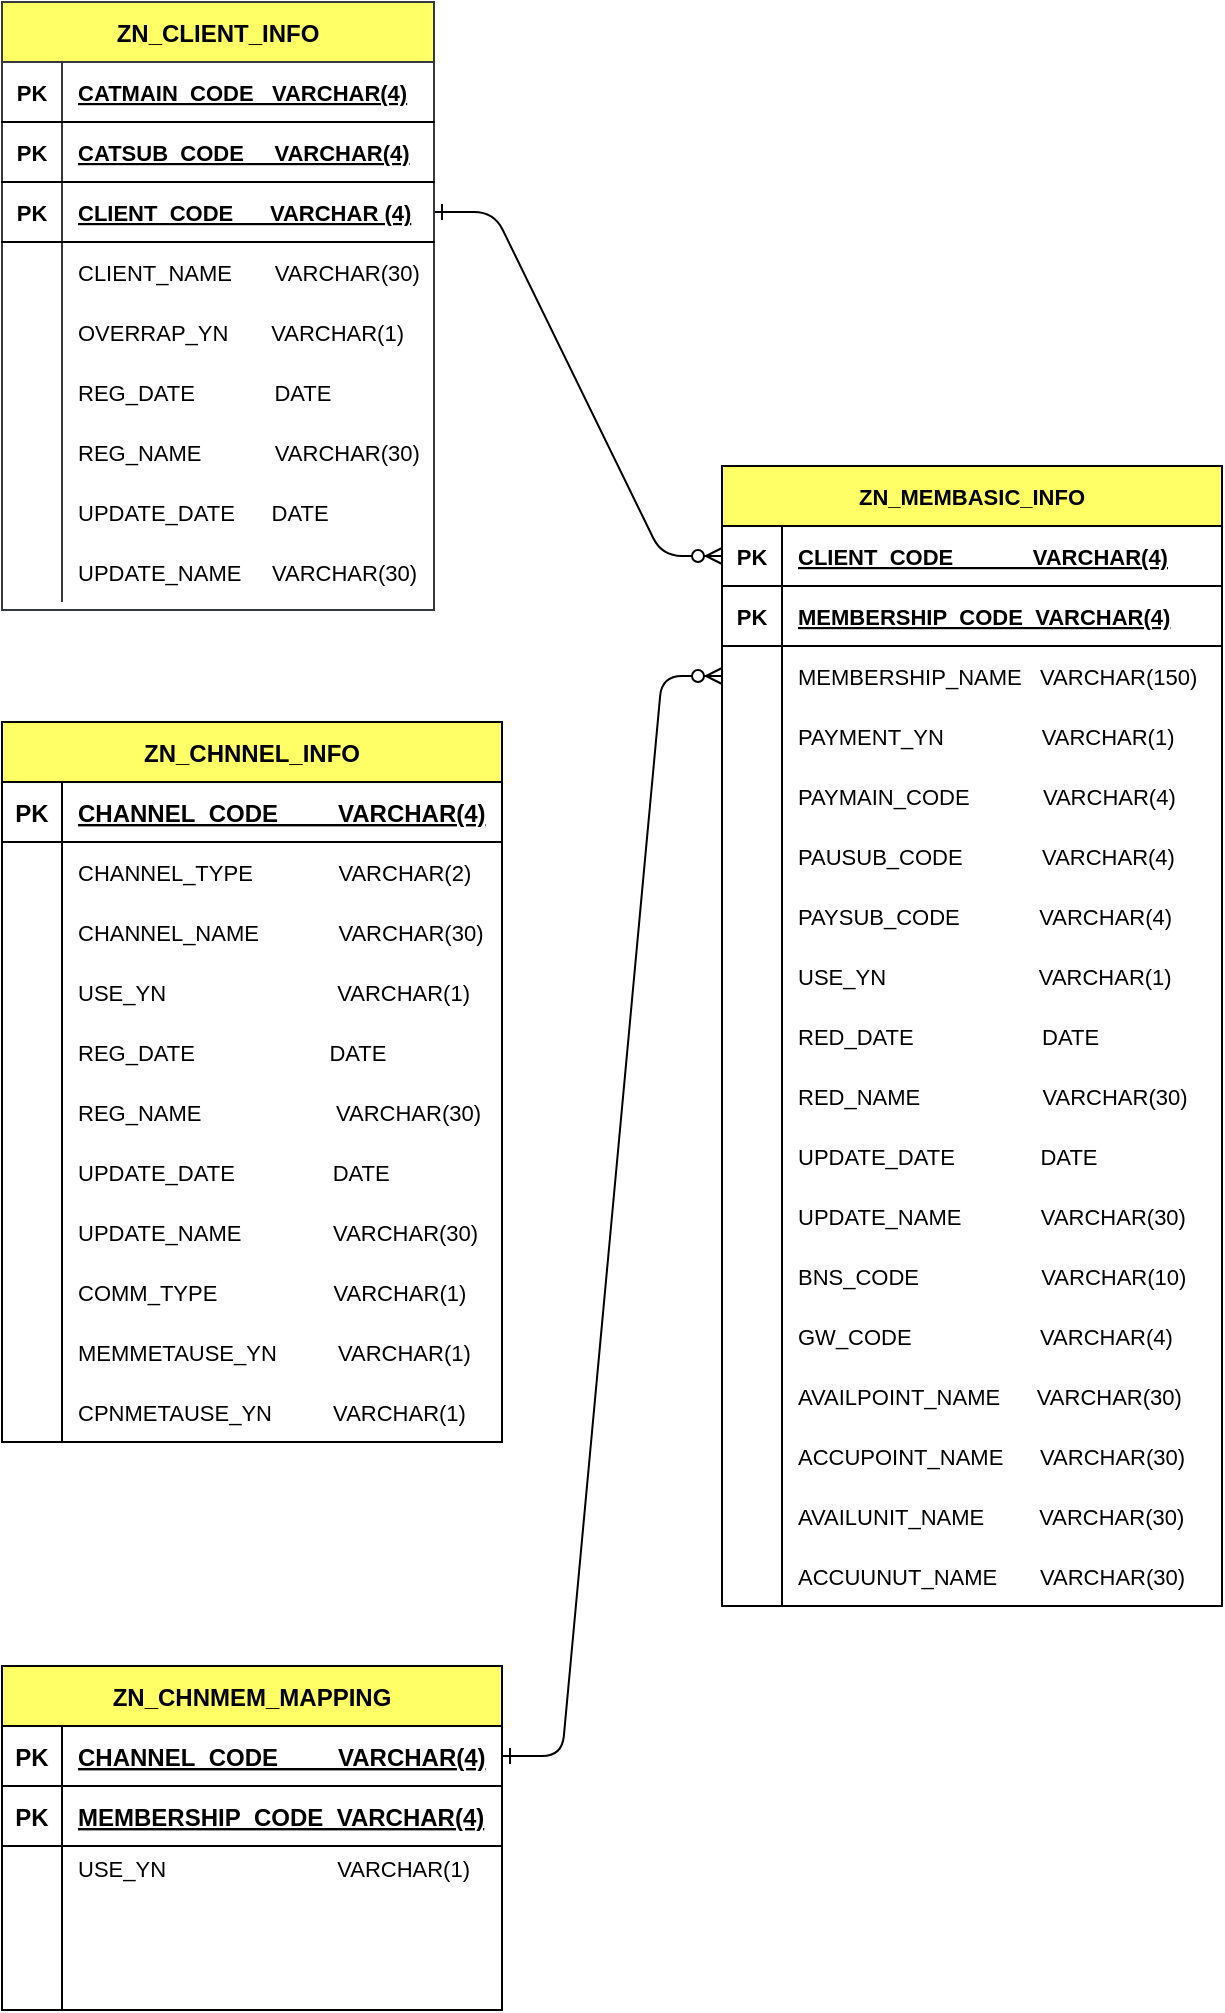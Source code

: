 <mxfile version="19.0.1" type="github">
  <diagram id="R2lEEEUBdFMjLlhIrx00" name="Page-1">
    <mxGraphModel dx="2292" dy="885" grid="1" gridSize="8" guides="1" tooltips="1" connect="1" arrows="1" fold="1" page="1" pageScale="1" pageWidth="850" pageHeight="1100" math="0" shadow="0" extFonts="Permanent Marker^https://fonts.googleapis.com/css?family=Permanent+Marker">
      <root>
        <mxCell id="0" />
        <mxCell id="1" parent="0" />
        <mxCell id="C-vyLk0tnHw3VtMMgP7b-1" value="" style="edgeStyle=entityRelationEdgeStyle;endArrow=ERzeroToMany;startArrow=ERone;endFill=1;startFill=0;fontSize=11;entryX=0;entryY=0.5;entryDx=0;entryDy=0;exitX=1;exitY=0.5;exitDx=0;exitDy=0;" parent="1" source="emPKiE4ZVd5Yd_ZUEL1U-38" target="C-vyLk0tnHw3VtMMgP7b-14" edge="1">
          <mxGeometry width="100" height="100" relative="1" as="geometry">
            <mxPoint x="340" y="720" as="sourcePoint" />
            <mxPoint x="440" y="620" as="targetPoint" />
          </mxGeometry>
        </mxCell>
        <mxCell id="C-vyLk0tnHw3VtMMgP7b-12" value="" style="edgeStyle=entityRelationEdgeStyle;endArrow=ERzeroToMany;startArrow=ERone;endFill=1;startFill=0;fontSize=11;exitX=1;exitY=0.5;exitDx=0;exitDy=0;" parent="1" source="emPKiE4ZVd5Yd_ZUEL1U-113" target="C-vyLk0tnHw3VtMMgP7b-17" edge="1">
          <mxGeometry width="100" height="100" relative="1" as="geometry">
            <mxPoint x="696" y="165" as="sourcePoint" />
            <mxPoint x="460" y="205" as="targetPoint" />
          </mxGeometry>
        </mxCell>
        <mxCell id="C-vyLk0tnHw3VtMMgP7b-13" value="ZN_MEMBASIC_INFO" style="shape=table;startSize=30;container=1;collapsible=1;childLayout=tableLayout;fixedRows=1;rowLines=0;fontStyle=1;align=center;resizeLast=1;fontSize=11;fillColor=#FFFF66;" parent="1" vertex="1">
          <mxGeometry x="416" y="280" width="250" height="570" as="geometry" />
        </mxCell>
        <mxCell id="C-vyLk0tnHw3VtMMgP7b-14" value="" style="shape=partialRectangle;collapsible=0;dropTarget=0;pointerEvents=0;fillColor=none;points=[[0,0.5],[1,0.5]];portConstraint=eastwest;top=0;left=0;right=0;bottom=1;fontSize=11;" parent="C-vyLk0tnHw3VtMMgP7b-13" vertex="1">
          <mxGeometry y="30" width="250" height="30" as="geometry" />
        </mxCell>
        <mxCell id="C-vyLk0tnHw3VtMMgP7b-15" value="PK" style="shape=partialRectangle;overflow=hidden;connectable=0;fillColor=none;top=0;left=0;bottom=0;right=0;fontStyle=1;fontSize=11;" parent="C-vyLk0tnHw3VtMMgP7b-14" vertex="1">
          <mxGeometry width="30" height="30" as="geometry">
            <mxRectangle width="30" height="30" as="alternateBounds" />
          </mxGeometry>
        </mxCell>
        <mxCell id="C-vyLk0tnHw3VtMMgP7b-16" value="CLIENT_CODE             VARCHAR(4)" style="shape=partialRectangle;overflow=hidden;connectable=0;fillColor=none;top=0;left=0;bottom=0;right=0;align=left;spacingLeft=6;fontStyle=5;fontSize=11;" parent="C-vyLk0tnHw3VtMMgP7b-14" vertex="1">
          <mxGeometry x="30" width="220" height="30" as="geometry">
            <mxRectangle width="220" height="30" as="alternateBounds" />
          </mxGeometry>
        </mxCell>
        <mxCell id="emPKiE4ZVd5Yd_ZUEL1U-65" style="shape=partialRectangle;collapsible=0;dropTarget=0;pointerEvents=0;fillColor=none;points=[[0,0.5],[1,0.5]];portConstraint=eastwest;top=0;left=0;right=0;bottom=1;fontSize=11;" vertex="1" parent="C-vyLk0tnHw3VtMMgP7b-13">
          <mxGeometry y="60" width="250" height="30" as="geometry" />
        </mxCell>
        <mxCell id="emPKiE4ZVd5Yd_ZUEL1U-66" value="PK" style="shape=partialRectangle;overflow=hidden;connectable=0;fillColor=none;top=0;left=0;bottom=0;right=0;fontStyle=1;fontSize=11;" vertex="1" parent="emPKiE4ZVd5Yd_ZUEL1U-65">
          <mxGeometry width="30" height="30" as="geometry">
            <mxRectangle width="30" height="30" as="alternateBounds" />
          </mxGeometry>
        </mxCell>
        <mxCell id="emPKiE4ZVd5Yd_ZUEL1U-67" value="MEMBERSHIP_CODE  VARCHAR(4)" style="shape=partialRectangle;overflow=hidden;connectable=0;fillColor=none;top=0;left=0;bottom=0;right=0;align=left;spacingLeft=6;fontStyle=5;fontSize=11;" vertex="1" parent="emPKiE4ZVd5Yd_ZUEL1U-65">
          <mxGeometry x="30" width="220" height="30" as="geometry">
            <mxRectangle width="220" height="30" as="alternateBounds" />
          </mxGeometry>
        </mxCell>
        <mxCell id="C-vyLk0tnHw3VtMMgP7b-17" value="" style="shape=partialRectangle;collapsible=0;dropTarget=0;pointerEvents=0;fillColor=none;points=[[0,0.5],[1,0.5]];portConstraint=eastwest;top=0;left=0;right=0;bottom=0;fontSize=11;" parent="C-vyLk0tnHw3VtMMgP7b-13" vertex="1">
          <mxGeometry y="90" width="250" height="30" as="geometry" />
        </mxCell>
        <mxCell id="C-vyLk0tnHw3VtMMgP7b-18" value="" style="shape=partialRectangle;overflow=hidden;connectable=0;fillColor=none;top=0;left=0;bottom=0;right=0;fontSize=11;" parent="C-vyLk0tnHw3VtMMgP7b-17" vertex="1">
          <mxGeometry width="30" height="30" as="geometry">
            <mxRectangle width="30" height="30" as="alternateBounds" />
          </mxGeometry>
        </mxCell>
        <mxCell id="C-vyLk0tnHw3VtMMgP7b-19" value="MEMBERSHIP_NAME   VARCHAR(150)" style="shape=partialRectangle;overflow=hidden;connectable=0;fillColor=none;top=0;left=0;bottom=0;right=0;align=left;spacingLeft=6;fontSize=11;" parent="C-vyLk0tnHw3VtMMgP7b-17" vertex="1">
          <mxGeometry x="30" width="220" height="30" as="geometry">
            <mxRectangle width="220" height="30" as="alternateBounds" />
          </mxGeometry>
        </mxCell>
        <mxCell id="C-vyLk0tnHw3VtMMgP7b-20" value="" style="shape=partialRectangle;collapsible=0;dropTarget=0;pointerEvents=0;fillColor=none;points=[[0,0.5],[1,0.5]];portConstraint=eastwest;top=0;left=0;right=0;bottom=0;fontSize=11;" parent="C-vyLk0tnHw3VtMMgP7b-13" vertex="1">
          <mxGeometry y="120" width="250" height="30" as="geometry" />
        </mxCell>
        <mxCell id="C-vyLk0tnHw3VtMMgP7b-21" value="" style="shape=partialRectangle;overflow=hidden;connectable=0;fillColor=none;top=0;left=0;bottom=0;right=0;fontSize=11;" parent="C-vyLk0tnHw3VtMMgP7b-20" vertex="1">
          <mxGeometry width="30" height="30" as="geometry">
            <mxRectangle width="30" height="30" as="alternateBounds" />
          </mxGeometry>
        </mxCell>
        <mxCell id="C-vyLk0tnHw3VtMMgP7b-22" value="PAYMENT_YN                VARCHAR(1)" style="shape=partialRectangle;overflow=hidden;connectable=0;fillColor=none;top=0;left=0;bottom=0;right=0;align=left;spacingLeft=6;fontSize=11;" parent="C-vyLk0tnHw3VtMMgP7b-20" vertex="1">
          <mxGeometry x="30" width="220" height="30" as="geometry">
            <mxRectangle width="220" height="30" as="alternateBounds" />
          </mxGeometry>
        </mxCell>
        <mxCell id="emPKiE4ZVd5Yd_ZUEL1U-109" style="shape=partialRectangle;collapsible=0;dropTarget=0;pointerEvents=0;fillColor=none;points=[[0,0.5],[1,0.5]];portConstraint=eastwest;top=0;left=0;right=0;bottom=0;fontSize=11;" vertex="1" parent="C-vyLk0tnHw3VtMMgP7b-13">
          <mxGeometry y="150" width="250" height="30" as="geometry" />
        </mxCell>
        <mxCell id="emPKiE4ZVd5Yd_ZUEL1U-110" style="shape=partialRectangle;overflow=hidden;connectable=0;fillColor=none;top=0;left=0;bottom=0;right=0;fontSize=11;" vertex="1" parent="emPKiE4ZVd5Yd_ZUEL1U-109">
          <mxGeometry width="30" height="30" as="geometry">
            <mxRectangle width="30" height="30" as="alternateBounds" />
          </mxGeometry>
        </mxCell>
        <mxCell id="emPKiE4ZVd5Yd_ZUEL1U-111" value="PAYMAIN_CODE            VARCHAR(4)" style="shape=partialRectangle;overflow=hidden;connectable=0;fillColor=none;top=0;left=0;bottom=0;right=0;align=left;spacingLeft=6;fontSize=11;" vertex="1" parent="emPKiE4ZVd5Yd_ZUEL1U-109">
          <mxGeometry x="30" width="220" height="30" as="geometry">
            <mxRectangle width="220" height="30" as="alternateBounds" />
          </mxGeometry>
        </mxCell>
        <mxCell id="emPKiE4ZVd5Yd_ZUEL1U-68" style="shape=partialRectangle;collapsible=0;dropTarget=0;pointerEvents=0;fillColor=none;points=[[0,0.5],[1,0.5]];portConstraint=eastwest;top=0;left=0;right=0;bottom=0;fontSize=11;" vertex="1" parent="C-vyLk0tnHw3VtMMgP7b-13">
          <mxGeometry y="180" width="250" height="30" as="geometry" />
        </mxCell>
        <mxCell id="emPKiE4ZVd5Yd_ZUEL1U-69" style="shape=partialRectangle;overflow=hidden;connectable=0;fillColor=none;top=0;left=0;bottom=0;right=0;fontSize=11;" vertex="1" parent="emPKiE4ZVd5Yd_ZUEL1U-68">
          <mxGeometry width="30" height="30" as="geometry">
            <mxRectangle width="30" height="30" as="alternateBounds" />
          </mxGeometry>
        </mxCell>
        <mxCell id="emPKiE4ZVd5Yd_ZUEL1U-70" value="PAUSUB_CODE             VARCHAR(4)" style="shape=partialRectangle;overflow=hidden;connectable=0;fillColor=none;top=0;left=0;bottom=0;right=0;align=left;spacingLeft=6;fontSize=11;" vertex="1" parent="emPKiE4ZVd5Yd_ZUEL1U-68">
          <mxGeometry x="30" width="220" height="30" as="geometry">
            <mxRectangle width="220" height="30" as="alternateBounds" />
          </mxGeometry>
        </mxCell>
        <mxCell id="emPKiE4ZVd5Yd_ZUEL1U-71" style="shape=partialRectangle;collapsible=0;dropTarget=0;pointerEvents=0;fillColor=none;points=[[0,0.5],[1,0.5]];portConstraint=eastwest;top=0;left=0;right=0;bottom=0;fontSize=11;" vertex="1" parent="C-vyLk0tnHw3VtMMgP7b-13">
          <mxGeometry y="210" width="250" height="30" as="geometry" />
        </mxCell>
        <mxCell id="emPKiE4ZVd5Yd_ZUEL1U-72" style="shape=partialRectangle;overflow=hidden;connectable=0;fillColor=none;top=0;left=0;bottom=0;right=0;fontSize=11;" vertex="1" parent="emPKiE4ZVd5Yd_ZUEL1U-71">
          <mxGeometry width="30" height="30" as="geometry">
            <mxRectangle width="30" height="30" as="alternateBounds" />
          </mxGeometry>
        </mxCell>
        <mxCell id="emPKiE4ZVd5Yd_ZUEL1U-73" value="PAYSUB_CODE             VARCHAR(4)" style="shape=partialRectangle;overflow=hidden;connectable=0;fillColor=none;top=0;left=0;bottom=0;right=0;align=left;spacingLeft=6;fontSize=11;" vertex="1" parent="emPKiE4ZVd5Yd_ZUEL1U-71">
          <mxGeometry x="30" width="220" height="30" as="geometry">
            <mxRectangle width="220" height="30" as="alternateBounds" />
          </mxGeometry>
        </mxCell>
        <mxCell id="emPKiE4ZVd5Yd_ZUEL1U-74" style="shape=partialRectangle;collapsible=0;dropTarget=0;pointerEvents=0;fillColor=none;points=[[0,0.5],[1,0.5]];portConstraint=eastwest;top=0;left=0;right=0;bottom=0;fontSize=11;" vertex="1" parent="C-vyLk0tnHw3VtMMgP7b-13">
          <mxGeometry y="240" width="250" height="30" as="geometry" />
        </mxCell>
        <mxCell id="emPKiE4ZVd5Yd_ZUEL1U-75" style="shape=partialRectangle;overflow=hidden;connectable=0;fillColor=none;top=0;left=0;bottom=0;right=0;fontSize=11;" vertex="1" parent="emPKiE4ZVd5Yd_ZUEL1U-74">
          <mxGeometry width="30" height="30" as="geometry">
            <mxRectangle width="30" height="30" as="alternateBounds" />
          </mxGeometry>
        </mxCell>
        <mxCell id="emPKiE4ZVd5Yd_ZUEL1U-76" value="USE_YN                         VARCHAR(1)" style="shape=partialRectangle;overflow=hidden;connectable=0;fillColor=none;top=0;left=0;bottom=0;right=0;align=left;spacingLeft=6;fontSize=11;" vertex="1" parent="emPKiE4ZVd5Yd_ZUEL1U-74">
          <mxGeometry x="30" width="220" height="30" as="geometry">
            <mxRectangle width="220" height="30" as="alternateBounds" />
          </mxGeometry>
        </mxCell>
        <mxCell id="emPKiE4ZVd5Yd_ZUEL1U-77" style="shape=partialRectangle;collapsible=0;dropTarget=0;pointerEvents=0;fillColor=none;points=[[0,0.5],[1,0.5]];portConstraint=eastwest;top=0;left=0;right=0;bottom=0;fontSize=11;" vertex="1" parent="C-vyLk0tnHw3VtMMgP7b-13">
          <mxGeometry y="270" width="250" height="30" as="geometry" />
        </mxCell>
        <mxCell id="emPKiE4ZVd5Yd_ZUEL1U-78" style="shape=partialRectangle;overflow=hidden;connectable=0;fillColor=none;top=0;left=0;bottom=0;right=0;fontSize=11;" vertex="1" parent="emPKiE4ZVd5Yd_ZUEL1U-77">
          <mxGeometry width="30" height="30" as="geometry">
            <mxRectangle width="30" height="30" as="alternateBounds" />
          </mxGeometry>
        </mxCell>
        <mxCell id="emPKiE4ZVd5Yd_ZUEL1U-79" value="RED_DATE                     DATE" style="shape=partialRectangle;overflow=hidden;connectable=0;fillColor=none;top=0;left=0;bottom=0;right=0;align=left;spacingLeft=6;fontSize=11;" vertex="1" parent="emPKiE4ZVd5Yd_ZUEL1U-77">
          <mxGeometry x="30" width="220" height="30" as="geometry">
            <mxRectangle width="220" height="30" as="alternateBounds" />
          </mxGeometry>
        </mxCell>
        <mxCell id="emPKiE4ZVd5Yd_ZUEL1U-82" style="shape=partialRectangle;collapsible=0;dropTarget=0;pointerEvents=0;fillColor=none;points=[[0,0.5],[1,0.5]];portConstraint=eastwest;top=0;left=0;right=0;bottom=0;fontSize=11;" vertex="1" parent="C-vyLk0tnHw3VtMMgP7b-13">
          <mxGeometry y="300" width="250" height="30" as="geometry" />
        </mxCell>
        <mxCell id="emPKiE4ZVd5Yd_ZUEL1U-83" style="shape=partialRectangle;overflow=hidden;connectable=0;fillColor=none;top=0;left=0;bottom=0;right=0;fontSize=11;" vertex="1" parent="emPKiE4ZVd5Yd_ZUEL1U-82">
          <mxGeometry width="30" height="30" as="geometry">
            <mxRectangle width="30" height="30" as="alternateBounds" />
          </mxGeometry>
        </mxCell>
        <mxCell id="emPKiE4ZVd5Yd_ZUEL1U-84" value="RED_NAME                    VARCHAR(30)" style="shape=partialRectangle;overflow=hidden;connectable=0;fillColor=none;top=0;left=0;bottom=0;right=0;align=left;spacingLeft=6;fontSize=11;" vertex="1" parent="emPKiE4ZVd5Yd_ZUEL1U-82">
          <mxGeometry x="30" width="220" height="30" as="geometry">
            <mxRectangle width="220" height="30" as="alternateBounds" />
          </mxGeometry>
        </mxCell>
        <mxCell id="emPKiE4ZVd5Yd_ZUEL1U-85" style="shape=partialRectangle;collapsible=0;dropTarget=0;pointerEvents=0;fillColor=none;points=[[0,0.5],[1,0.5]];portConstraint=eastwest;top=0;left=0;right=0;bottom=0;fontSize=11;" vertex="1" parent="C-vyLk0tnHw3VtMMgP7b-13">
          <mxGeometry y="330" width="250" height="30" as="geometry" />
        </mxCell>
        <mxCell id="emPKiE4ZVd5Yd_ZUEL1U-86" style="shape=partialRectangle;overflow=hidden;connectable=0;fillColor=none;top=0;left=0;bottom=0;right=0;fontSize=11;" vertex="1" parent="emPKiE4ZVd5Yd_ZUEL1U-85">
          <mxGeometry width="30" height="30" as="geometry">
            <mxRectangle width="30" height="30" as="alternateBounds" />
          </mxGeometry>
        </mxCell>
        <mxCell id="emPKiE4ZVd5Yd_ZUEL1U-87" value="UPDATE_DATE              DATE" style="shape=partialRectangle;overflow=hidden;connectable=0;fillColor=none;top=0;left=0;bottom=0;right=0;align=left;spacingLeft=6;fontSize=11;" vertex="1" parent="emPKiE4ZVd5Yd_ZUEL1U-85">
          <mxGeometry x="30" width="220" height="30" as="geometry">
            <mxRectangle width="220" height="30" as="alternateBounds" />
          </mxGeometry>
        </mxCell>
        <mxCell id="emPKiE4ZVd5Yd_ZUEL1U-88" style="shape=partialRectangle;collapsible=0;dropTarget=0;pointerEvents=0;fillColor=none;points=[[0,0.5],[1,0.5]];portConstraint=eastwest;top=0;left=0;right=0;bottom=0;fontSize=11;" vertex="1" parent="C-vyLk0tnHw3VtMMgP7b-13">
          <mxGeometry y="360" width="250" height="30" as="geometry" />
        </mxCell>
        <mxCell id="emPKiE4ZVd5Yd_ZUEL1U-89" style="shape=partialRectangle;overflow=hidden;connectable=0;fillColor=none;top=0;left=0;bottom=0;right=0;fontSize=11;" vertex="1" parent="emPKiE4ZVd5Yd_ZUEL1U-88">
          <mxGeometry width="30" height="30" as="geometry">
            <mxRectangle width="30" height="30" as="alternateBounds" />
          </mxGeometry>
        </mxCell>
        <mxCell id="emPKiE4ZVd5Yd_ZUEL1U-90" value="UPDATE_NAME             VARCHAR(30)" style="shape=partialRectangle;overflow=hidden;connectable=0;fillColor=none;top=0;left=0;bottom=0;right=0;align=left;spacingLeft=6;fontSize=11;" vertex="1" parent="emPKiE4ZVd5Yd_ZUEL1U-88">
          <mxGeometry x="30" width="220" height="30" as="geometry">
            <mxRectangle width="220" height="30" as="alternateBounds" />
          </mxGeometry>
        </mxCell>
        <mxCell id="emPKiE4ZVd5Yd_ZUEL1U-91" style="shape=partialRectangle;collapsible=0;dropTarget=0;pointerEvents=0;fillColor=none;points=[[0,0.5],[1,0.5]];portConstraint=eastwest;top=0;left=0;right=0;bottom=0;fontSize=11;" vertex="1" parent="C-vyLk0tnHw3VtMMgP7b-13">
          <mxGeometry y="390" width="250" height="30" as="geometry" />
        </mxCell>
        <mxCell id="emPKiE4ZVd5Yd_ZUEL1U-92" style="shape=partialRectangle;overflow=hidden;connectable=0;fillColor=none;top=0;left=0;bottom=0;right=0;fontSize=11;" vertex="1" parent="emPKiE4ZVd5Yd_ZUEL1U-91">
          <mxGeometry width="30" height="30" as="geometry">
            <mxRectangle width="30" height="30" as="alternateBounds" />
          </mxGeometry>
        </mxCell>
        <mxCell id="emPKiE4ZVd5Yd_ZUEL1U-93" value="BNS_CODE                    VARCHAR(10)" style="shape=partialRectangle;overflow=hidden;connectable=0;fillColor=none;top=0;left=0;bottom=0;right=0;align=left;spacingLeft=6;fontSize=11;" vertex="1" parent="emPKiE4ZVd5Yd_ZUEL1U-91">
          <mxGeometry x="30" width="220" height="30" as="geometry">
            <mxRectangle width="220" height="30" as="alternateBounds" />
          </mxGeometry>
        </mxCell>
        <mxCell id="emPKiE4ZVd5Yd_ZUEL1U-94" style="shape=partialRectangle;collapsible=0;dropTarget=0;pointerEvents=0;fillColor=none;points=[[0,0.5],[1,0.5]];portConstraint=eastwest;top=0;left=0;right=0;bottom=0;fontSize=11;" vertex="1" parent="C-vyLk0tnHw3VtMMgP7b-13">
          <mxGeometry y="420" width="250" height="30" as="geometry" />
        </mxCell>
        <mxCell id="emPKiE4ZVd5Yd_ZUEL1U-95" style="shape=partialRectangle;overflow=hidden;connectable=0;fillColor=none;top=0;left=0;bottom=0;right=0;fontSize=11;" vertex="1" parent="emPKiE4ZVd5Yd_ZUEL1U-94">
          <mxGeometry width="30" height="30" as="geometry">
            <mxRectangle width="30" height="30" as="alternateBounds" />
          </mxGeometry>
        </mxCell>
        <mxCell id="emPKiE4ZVd5Yd_ZUEL1U-96" value="GW_CODE                     VARCHAR(4)" style="shape=partialRectangle;overflow=hidden;connectable=0;fillColor=none;top=0;left=0;bottom=0;right=0;align=left;spacingLeft=6;fontSize=11;" vertex="1" parent="emPKiE4ZVd5Yd_ZUEL1U-94">
          <mxGeometry x="30" width="220" height="30" as="geometry">
            <mxRectangle width="220" height="30" as="alternateBounds" />
          </mxGeometry>
        </mxCell>
        <mxCell id="emPKiE4ZVd5Yd_ZUEL1U-97" style="shape=partialRectangle;collapsible=0;dropTarget=0;pointerEvents=0;fillColor=none;points=[[0,0.5],[1,0.5]];portConstraint=eastwest;top=0;left=0;right=0;bottom=0;fontSize=11;" vertex="1" parent="C-vyLk0tnHw3VtMMgP7b-13">
          <mxGeometry y="450" width="250" height="30" as="geometry" />
        </mxCell>
        <mxCell id="emPKiE4ZVd5Yd_ZUEL1U-98" style="shape=partialRectangle;overflow=hidden;connectable=0;fillColor=none;top=0;left=0;bottom=0;right=0;fontSize=11;" vertex="1" parent="emPKiE4ZVd5Yd_ZUEL1U-97">
          <mxGeometry width="30" height="30" as="geometry">
            <mxRectangle width="30" height="30" as="alternateBounds" />
          </mxGeometry>
        </mxCell>
        <mxCell id="emPKiE4ZVd5Yd_ZUEL1U-99" value="AVAILPOINT_NAME      VARCHAR(30)" style="shape=partialRectangle;overflow=hidden;connectable=0;fillColor=none;top=0;left=0;bottom=0;right=0;align=left;spacingLeft=6;fontSize=11;" vertex="1" parent="emPKiE4ZVd5Yd_ZUEL1U-97">
          <mxGeometry x="30" width="220" height="30" as="geometry">
            <mxRectangle width="220" height="30" as="alternateBounds" />
          </mxGeometry>
        </mxCell>
        <mxCell id="emPKiE4ZVd5Yd_ZUEL1U-100" style="shape=partialRectangle;collapsible=0;dropTarget=0;pointerEvents=0;fillColor=none;points=[[0,0.5],[1,0.5]];portConstraint=eastwest;top=0;left=0;right=0;bottom=0;fontSize=11;" vertex="1" parent="C-vyLk0tnHw3VtMMgP7b-13">
          <mxGeometry y="480" width="250" height="30" as="geometry" />
        </mxCell>
        <mxCell id="emPKiE4ZVd5Yd_ZUEL1U-101" style="shape=partialRectangle;overflow=hidden;connectable=0;fillColor=none;top=0;left=0;bottom=0;right=0;fontSize=11;" vertex="1" parent="emPKiE4ZVd5Yd_ZUEL1U-100">
          <mxGeometry width="30" height="30" as="geometry">
            <mxRectangle width="30" height="30" as="alternateBounds" />
          </mxGeometry>
        </mxCell>
        <mxCell id="emPKiE4ZVd5Yd_ZUEL1U-102" value="ACCUPOINT_NAME      VARCHAR(30)" style="shape=partialRectangle;overflow=hidden;connectable=0;fillColor=none;top=0;left=0;bottom=0;right=0;align=left;spacingLeft=6;fontSize=11;" vertex="1" parent="emPKiE4ZVd5Yd_ZUEL1U-100">
          <mxGeometry x="30" width="220" height="30" as="geometry">
            <mxRectangle width="220" height="30" as="alternateBounds" />
          </mxGeometry>
        </mxCell>
        <mxCell id="emPKiE4ZVd5Yd_ZUEL1U-103" style="shape=partialRectangle;collapsible=0;dropTarget=0;pointerEvents=0;fillColor=none;points=[[0,0.5],[1,0.5]];portConstraint=eastwest;top=0;left=0;right=0;bottom=0;fontSize=11;" vertex="1" parent="C-vyLk0tnHw3VtMMgP7b-13">
          <mxGeometry y="510" width="250" height="30" as="geometry" />
        </mxCell>
        <mxCell id="emPKiE4ZVd5Yd_ZUEL1U-104" style="shape=partialRectangle;overflow=hidden;connectable=0;fillColor=none;top=0;left=0;bottom=0;right=0;fontSize=11;" vertex="1" parent="emPKiE4ZVd5Yd_ZUEL1U-103">
          <mxGeometry width="30" height="30" as="geometry">
            <mxRectangle width="30" height="30" as="alternateBounds" />
          </mxGeometry>
        </mxCell>
        <mxCell id="emPKiE4ZVd5Yd_ZUEL1U-105" value="AVAILUNIT_NAME         VARCHAR(30)" style="shape=partialRectangle;overflow=hidden;connectable=0;fillColor=none;top=0;left=0;bottom=0;right=0;align=left;spacingLeft=6;fontSize=11;" vertex="1" parent="emPKiE4ZVd5Yd_ZUEL1U-103">
          <mxGeometry x="30" width="220" height="30" as="geometry">
            <mxRectangle width="220" height="30" as="alternateBounds" />
          </mxGeometry>
        </mxCell>
        <mxCell id="emPKiE4ZVd5Yd_ZUEL1U-106" style="shape=partialRectangle;collapsible=0;dropTarget=0;pointerEvents=0;fillColor=none;points=[[0,0.5],[1,0.5]];portConstraint=eastwest;top=0;left=0;right=0;bottom=0;fontSize=11;" vertex="1" parent="C-vyLk0tnHw3VtMMgP7b-13">
          <mxGeometry y="540" width="250" height="30" as="geometry" />
        </mxCell>
        <mxCell id="emPKiE4ZVd5Yd_ZUEL1U-107" style="shape=partialRectangle;overflow=hidden;connectable=0;fillColor=none;top=0;left=0;bottom=0;right=0;fontSize=11;" vertex="1" parent="emPKiE4ZVd5Yd_ZUEL1U-106">
          <mxGeometry width="30" height="30" as="geometry">
            <mxRectangle width="30" height="30" as="alternateBounds" />
          </mxGeometry>
        </mxCell>
        <mxCell id="emPKiE4ZVd5Yd_ZUEL1U-108" value="ACCUUNUT_NAME       VARCHAR(30)" style="shape=partialRectangle;overflow=hidden;connectable=0;fillColor=none;top=0;left=0;bottom=0;right=0;align=left;spacingLeft=6;fontSize=11;" vertex="1" parent="emPKiE4ZVd5Yd_ZUEL1U-106">
          <mxGeometry x="30" width="220" height="30" as="geometry">
            <mxRectangle width="220" height="30" as="alternateBounds" />
          </mxGeometry>
        </mxCell>
        <mxCell id="C-vyLk0tnHw3VtMMgP7b-23" value="ZN_CLIENT_INFO" style="shape=table;startSize=30;container=1;collapsible=1;childLayout=tableLayout;fixedRows=1;rowLines=0;fontStyle=1;align=center;resizeLast=1;fillColor=#FFFF66;strokeColor=#36393d;" parent="1" vertex="1">
          <mxGeometry x="56" y="48" width="216" height="304" as="geometry">
            <mxRectangle x="120" y="120" width="100" height="30" as="alternateBounds" />
          </mxGeometry>
        </mxCell>
        <mxCell id="C-vyLk0tnHw3VtMMgP7b-24" value="" style="shape=partialRectangle;collapsible=0;dropTarget=0;pointerEvents=0;fillColor=none;points=[[0,0.5],[1,0.5]];portConstraint=eastwest;top=0;left=0;right=0;bottom=1;fontSize=11;" parent="C-vyLk0tnHw3VtMMgP7b-23" vertex="1">
          <mxGeometry y="30" width="216" height="30" as="geometry" />
        </mxCell>
        <mxCell id="C-vyLk0tnHw3VtMMgP7b-25" value="PK" style="shape=partialRectangle;overflow=hidden;connectable=0;fillColor=none;top=0;left=0;bottom=0;right=0;fontStyle=1;fontSize=11;" parent="C-vyLk0tnHw3VtMMgP7b-24" vertex="1">
          <mxGeometry width="30" height="30" as="geometry">
            <mxRectangle width="30" height="30" as="alternateBounds" />
          </mxGeometry>
        </mxCell>
        <mxCell id="C-vyLk0tnHw3VtMMgP7b-26" value="CATMAIN_CODE   VARCHAR(4)" style="shape=partialRectangle;overflow=hidden;connectable=0;fillColor=none;top=0;left=0;bottom=0;right=0;align=left;spacingLeft=6;fontStyle=5;fontSize=11;" parent="C-vyLk0tnHw3VtMMgP7b-24" vertex="1">
          <mxGeometry x="30" width="186" height="30" as="geometry">
            <mxRectangle width="186" height="30" as="alternateBounds" />
          </mxGeometry>
        </mxCell>
        <mxCell id="emPKiE4ZVd5Yd_ZUEL1U-41" style="shape=partialRectangle;collapsible=0;dropTarget=0;pointerEvents=0;fillColor=none;points=[[0,0.5],[1,0.5]];portConstraint=eastwest;top=0;left=0;right=0;bottom=1;fontSize=11;" vertex="1" parent="C-vyLk0tnHw3VtMMgP7b-23">
          <mxGeometry y="60" width="216" height="30" as="geometry" />
        </mxCell>
        <mxCell id="emPKiE4ZVd5Yd_ZUEL1U-42" value="PK" style="shape=partialRectangle;overflow=hidden;connectable=0;fillColor=none;top=0;left=0;bottom=0;right=0;fontStyle=1;fontSize=11;" vertex="1" parent="emPKiE4ZVd5Yd_ZUEL1U-41">
          <mxGeometry width="30" height="30" as="geometry">
            <mxRectangle width="30" height="30" as="alternateBounds" />
          </mxGeometry>
        </mxCell>
        <mxCell id="emPKiE4ZVd5Yd_ZUEL1U-43" value="CATSUB_CODE     VARCHAR(4)" style="shape=partialRectangle;overflow=hidden;connectable=0;fillColor=none;top=0;left=0;bottom=0;right=0;align=left;spacingLeft=6;fontStyle=5;fontSize=11;" vertex="1" parent="emPKiE4ZVd5Yd_ZUEL1U-41">
          <mxGeometry x="30" width="186" height="30" as="geometry">
            <mxRectangle width="186" height="30" as="alternateBounds" />
          </mxGeometry>
        </mxCell>
        <mxCell id="emPKiE4ZVd5Yd_ZUEL1U-38" style="shape=partialRectangle;collapsible=0;dropTarget=0;pointerEvents=0;fillColor=none;points=[[0,0.5],[1,0.5]];portConstraint=eastwest;top=0;left=0;right=0;bottom=1;fontSize=11;" vertex="1" parent="C-vyLk0tnHw3VtMMgP7b-23">
          <mxGeometry y="90" width="216" height="30" as="geometry" />
        </mxCell>
        <mxCell id="emPKiE4ZVd5Yd_ZUEL1U-39" value="PK" style="shape=partialRectangle;overflow=hidden;connectable=0;fillColor=none;top=0;left=0;bottom=0;right=0;fontStyle=1;fontSize=11;" vertex="1" parent="emPKiE4ZVd5Yd_ZUEL1U-38">
          <mxGeometry width="30" height="30" as="geometry">
            <mxRectangle width="30" height="30" as="alternateBounds" />
          </mxGeometry>
        </mxCell>
        <mxCell id="emPKiE4ZVd5Yd_ZUEL1U-40" value="CLIENT_CODE      VARCHAR (4)" style="shape=partialRectangle;overflow=hidden;connectable=0;fillColor=none;top=0;left=0;bottom=0;right=0;align=left;spacingLeft=6;fontStyle=5;fontSize=11;" vertex="1" parent="emPKiE4ZVd5Yd_ZUEL1U-38">
          <mxGeometry x="30" width="186" height="30" as="geometry">
            <mxRectangle width="186" height="30" as="alternateBounds" />
          </mxGeometry>
        </mxCell>
        <mxCell id="C-vyLk0tnHw3VtMMgP7b-27" value="" style="shape=partialRectangle;collapsible=0;dropTarget=0;pointerEvents=0;fillColor=none;points=[[0,0.5],[1,0.5]];portConstraint=eastwest;top=0;left=0;right=0;bottom=0;fontSize=11;" parent="C-vyLk0tnHw3VtMMgP7b-23" vertex="1">
          <mxGeometry y="120" width="216" height="30" as="geometry" />
        </mxCell>
        <mxCell id="C-vyLk0tnHw3VtMMgP7b-28" value="" style="shape=partialRectangle;overflow=hidden;connectable=0;fillColor=none;top=0;left=0;bottom=0;right=0;fontSize=11;" parent="C-vyLk0tnHw3VtMMgP7b-27" vertex="1">
          <mxGeometry width="30" height="30" as="geometry">
            <mxRectangle width="30" height="30" as="alternateBounds" />
          </mxGeometry>
        </mxCell>
        <mxCell id="C-vyLk0tnHw3VtMMgP7b-29" value="CLIENT_NAME       VARCHAR(30)" style="shape=partialRectangle;overflow=hidden;connectable=0;fillColor=none;top=0;left=0;bottom=0;right=0;align=left;spacingLeft=6;fontSize=11;" parent="C-vyLk0tnHw3VtMMgP7b-27" vertex="1">
          <mxGeometry x="30" width="186" height="30" as="geometry">
            <mxRectangle width="186" height="30" as="alternateBounds" />
          </mxGeometry>
        </mxCell>
        <mxCell id="emPKiE4ZVd5Yd_ZUEL1U-32" style="shape=partialRectangle;collapsible=0;dropTarget=0;pointerEvents=0;fillColor=none;points=[[0,0.5],[1,0.5]];portConstraint=eastwest;top=0;left=0;right=0;bottom=0;fontSize=11;" vertex="1" parent="C-vyLk0tnHw3VtMMgP7b-23">
          <mxGeometry y="150" width="216" height="30" as="geometry" />
        </mxCell>
        <mxCell id="emPKiE4ZVd5Yd_ZUEL1U-33" style="shape=partialRectangle;overflow=hidden;connectable=0;fillColor=none;top=0;left=0;bottom=0;right=0;fontSize=11;" vertex="1" parent="emPKiE4ZVd5Yd_ZUEL1U-32">
          <mxGeometry width="30" height="30" as="geometry">
            <mxRectangle width="30" height="30" as="alternateBounds" />
          </mxGeometry>
        </mxCell>
        <mxCell id="emPKiE4ZVd5Yd_ZUEL1U-34" value="OVERRAP_YN       VARCHAR(1)" style="shape=partialRectangle;overflow=hidden;connectable=0;fillColor=none;top=0;left=0;bottom=0;right=0;align=left;spacingLeft=6;fontSize=11;" vertex="1" parent="emPKiE4ZVd5Yd_ZUEL1U-32">
          <mxGeometry x="30" width="186" height="30" as="geometry">
            <mxRectangle width="186" height="30" as="alternateBounds" />
          </mxGeometry>
        </mxCell>
        <mxCell id="emPKiE4ZVd5Yd_ZUEL1U-35" style="shape=partialRectangle;collapsible=0;dropTarget=0;pointerEvents=0;fillColor=none;points=[[0,0.5],[1,0.5]];portConstraint=eastwest;top=0;left=0;right=0;bottom=0;fontSize=11;" vertex="1" parent="C-vyLk0tnHw3VtMMgP7b-23">
          <mxGeometry y="180" width="216" height="30" as="geometry" />
        </mxCell>
        <mxCell id="emPKiE4ZVd5Yd_ZUEL1U-36" style="shape=partialRectangle;overflow=hidden;connectable=0;fillColor=none;top=0;left=0;bottom=0;right=0;fontSize=11;" vertex="1" parent="emPKiE4ZVd5Yd_ZUEL1U-35">
          <mxGeometry width="30" height="30" as="geometry">
            <mxRectangle width="30" height="30" as="alternateBounds" />
          </mxGeometry>
        </mxCell>
        <mxCell id="emPKiE4ZVd5Yd_ZUEL1U-37" value="REG_DATE             DATE" style="shape=partialRectangle;overflow=hidden;connectable=0;fillColor=none;top=0;left=0;bottom=0;right=0;align=left;spacingLeft=6;fontSize=11;" vertex="1" parent="emPKiE4ZVd5Yd_ZUEL1U-35">
          <mxGeometry x="30" width="186" height="30" as="geometry">
            <mxRectangle width="186" height="30" as="alternateBounds" />
          </mxGeometry>
        </mxCell>
        <mxCell id="emPKiE4ZVd5Yd_ZUEL1U-62" style="shape=partialRectangle;collapsible=0;dropTarget=0;pointerEvents=0;fillColor=none;points=[[0,0.5],[1,0.5]];portConstraint=eastwest;top=0;left=0;right=0;bottom=0;fontSize=11;" vertex="1" parent="C-vyLk0tnHw3VtMMgP7b-23">
          <mxGeometry y="210" width="216" height="30" as="geometry" />
        </mxCell>
        <mxCell id="emPKiE4ZVd5Yd_ZUEL1U-63" style="shape=partialRectangle;overflow=hidden;connectable=0;fillColor=none;top=0;left=0;bottom=0;right=0;fontSize=11;" vertex="1" parent="emPKiE4ZVd5Yd_ZUEL1U-62">
          <mxGeometry width="30" height="30" as="geometry">
            <mxRectangle width="30" height="30" as="alternateBounds" />
          </mxGeometry>
        </mxCell>
        <mxCell id="emPKiE4ZVd5Yd_ZUEL1U-64" value="REG_NAME            VARCHAR(30)" style="shape=partialRectangle;overflow=hidden;connectable=0;fillColor=none;top=0;left=0;bottom=0;right=0;align=left;spacingLeft=6;fontSize=11;" vertex="1" parent="emPKiE4ZVd5Yd_ZUEL1U-62">
          <mxGeometry x="30" width="186" height="30" as="geometry">
            <mxRectangle width="186" height="30" as="alternateBounds" />
          </mxGeometry>
        </mxCell>
        <mxCell id="emPKiE4ZVd5Yd_ZUEL1U-59" style="shape=partialRectangle;collapsible=0;dropTarget=0;pointerEvents=0;fillColor=none;points=[[0,0.5],[1,0.5]];portConstraint=eastwest;top=0;left=0;right=0;bottom=0;fontSize=11;" vertex="1" parent="C-vyLk0tnHw3VtMMgP7b-23">
          <mxGeometry y="240" width="216" height="30" as="geometry" />
        </mxCell>
        <mxCell id="emPKiE4ZVd5Yd_ZUEL1U-60" style="shape=partialRectangle;overflow=hidden;connectable=0;fillColor=none;top=0;left=0;bottom=0;right=0;fontSize=11;" vertex="1" parent="emPKiE4ZVd5Yd_ZUEL1U-59">
          <mxGeometry width="30" height="30" as="geometry">
            <mxRectangle width="30" height="30" as="alternateBounds" />
          </mxGeometry>
        </mxCell>
        <mxCell id="emPKiE4ZVd5Yd_ZUEL1U-61" value="UPDATE_DATE      DATE" style="shape=partialRectangle;overflow=hidden;connectable=0;fillColor=none;top=0;left=0;bottom=0;right=0;align=left;spacingLeft=6;fontSize=11;" vertex="1" parent="emPKiE4ZVd5Yd_ZUEL1U-59">
          <mxGeometry x="30" width="186" height="30" as="geometry">
            <mxRectangle width="186" height="30" as="alternateBounds" />
          </mxGeometry>
        </mxCell>
        <mxCell id="emPKiE4ZVd5Yd_ZUEL1U-56" style="shape=partialRectangle;collapsible=0;dropTarget=0;pointerEvents=0;fillColor=none;points=[[0,0.5],[1,0.5]];portConstraint=eastwest;top=0;left=0;right=0;bottom=0;fontSize=11;" vertex="1" parent="C-vyLk0tnHw3VtMMgP7b-23">
          <mxGeometry y="270" width="216" height="30" as="geometry" />
        </mxCell>
        <mxCell id="emPKiE4ZVd5Yd_ZUEL1U-57" style="shape=partialRectangle;overflow=hidden;connectable=0;fillColor=none;top=0;left=0;bottom=0;right=0;fontSize=11;" vertex="1" parent="emPKiE4ZVd5Yd_ZUEL1U-56">
          <mxGeometry width="30" height="30" as="geometry">
            <mxRectangle width="30" height="30" as="alternateBounds" />
          </mxGeometry>
        </mxCell>
        <mxCell id="emPKiE4ZVd5Yd_ZUEL1U-58" value="UPDATE_NAME     VARCHAR(30)" style="shape=partialRectangle;overflow=hidden;connectable=0;fillColor=none;top=0;left=0;bottom=0;right=0;align=left;spacingLeft=6;fontSize=11;" vertex="1" parent="emPKiE4ZVd5Yd_ZUEL1U-56">
          <mxGeometry x="30" width="186" height="30" as="geometry">
            <mxRectangle width="186" height="30" as="alternateBounds" />
          </mxGeometry>
        </mxCell>
        <mxCell id="emPKiE4ZVd5Yd_ZUEL1U-112" value="ZN_CHNMEM_MAPPING" style="shape=table;startSize=30;container=1;collapsible=1;childLayout=tableLayout;fixedRows=1;rowLines=0;fontStyle=1;align=center;resizeLast=1;fillColor=#FFFF66;" vertex="1" parent="1">
          <mxGeometry x="56" y="880" width="250" height="172" as="geometry" />
        </mxCell>
        <mxCell id="emPKiE4ZVd5Yd_ZUEL1U-113" value="" style="shape=partialRectangle;collapsible=0;dropTarget=0;pointerEvents=0;fillColor=none;points=[[0,0.5],[1,0.5]];portConstraint=eastwest;top=0;left=0;right=0;bottom=1;" vertex="1" parent="emPKiE4ZVd5Yd_ZUEL1U-112">
          <mxGeometry y="30" width="250" height="30" as="geometry" />
        </mxCell>
        <mxCell id="emPKiE4ZVd5Yd_ZUEL1U-114" value="PK" style="shape=partialRectangle;overflow=hidden;connectable=0;fillColor=none;top=0;left=0;bottom=0;right=0;fontStyle=1;" vertex="1" parent="emPKiE4ZVd5Yd_ZUEL1U-113">
          <mxGeometry width="30" height="30" as="geometry">
            <mxRectangle width="30" height="30" as="alternateBounds" />
          </mxGeometry>
        </mxCell>
        <mxCell id="emPKiE4ZVd5Yd_ZUEL1U-115" value="CHANNEL_CODE         VARCHAR(4)" style="shape=partialRectangle;overflow=hidden;connectable=0;fillColor=none;top=0;left=0;bottom=0;right=0;align=left;spacingLeft=6;fontStyle=5;" vertex="1" parent="emPKiE4ZVd5Yd_ZUEL1U-113">
          <mxGeometry x="30" width="220" height="30" as="geometry">
            <mxRectangle width="220" height="30" as="alternateBounds" />
          </mxGeometry>
        </mxCell>
        <mxCell id="emPKiE4ZVd5Yd_ZUEL1U-135" style="shape=partialRectangle;collapsible=0;dropTarget=0;pointerEvents=0;fillColor=none;points=[[0,0.5],[1,0.5]];portConstraint=eastwest;top=0;left=0;right=0;bottom=1;" vertex="1" parent="emPKiE4ZVd5Yd_ZUEL1U-112">
          <mxGeometry y="60" width="250" height="30" as="geometry" />
        </mxCell>
        <mxCell id="emPKiE4ZVd5Yd_ZUEL1U-136" value="PK" style="shape=partialRectangle;overflow=hidden;connectable=0;fillColor=none;top=0;left=0;bottom=0;right=0;fontStyle=1;" vertex="1" parent="emPKiE4ZVd5Yd_ZUEL1U-135">
          <mxGeometry width="30" height="30" as="geometry">
            <mxRectangle width="30" height="30" as="alternateBounds" />
          </mxGeometry>
        </mxCell>
        <mxCell id="emPKiE4ZVd5Yd_ZUEL1U-137" value="MEMBERSHIP_CODE  VARCHAR(4)" style="shape=partialRectangle;overflow=hidden;connectable=0;fillColor=none;top=0;left=0;bottom=0;right=0;align=left;spacingLeft=6;fontStyle=5;" vertex="1" parent="emPKiE4ZVd5Yd_ZUEL1U-135">
          <mxGeometry x="30" width="220" height="30" as="geometry">
            <mxRectangle width="220" height="30" as="alternateBounds" />
          </mxGeometry>
        </mxCell>
        <mxCell id="emPKiE4ZVd5Yd_ZUEL1U-116" value="" style="shape=partialRectangle;collapsible=0;dropTarget=0;pointerEvents=0;fillColor=none;points=[[0,0.5],[1,0.5]];portConstraint=eastwest;top=0;left=0;right=0;bottom=0;fontSize=11;" vertex="1" parent="emPKiE4ZVd5Yd_ZUEL1U-112">
          <mxGeometry y="90" width="250" height="22" as="geometry" />
        </mxCell>
        <mxCell id="emPKiE4ZVd5Yd_ZUEL1U-117" value="" style="shape=partialRectangle;overflow=hidden;connectable=0;fillColor=none;top=0;left=0;bottom=0;right=0;fontSize=11;" vertex="1" parent="emPKiE4ZVd5Yd_ZUEL1U-116">
          <mxGeometry width="30" height="22" as="geometry">
            <mxRectangle width="30" height="22" as="alternateBounds" />
          </mxGeometry>
        </mxCell>
        <mxCell id="emPKiE4ZVd5Yd_ZUEL1U-118" value="USE_YN                            VARCHAR(1)" style="shape=partialRectangle;overflow=hidden;connectable=0;fillColor=none;top=0;left=0;bottom=0;right=0;align=left;spacingLeft=6;fontSize=11;" vertex="1" parent="emPKiE4ZVd5Yd_ZUEL1U-116">
          <mxGeometry x="30" width="220" height="22" as="geometry">
            <mxRectangle width="220" height="22" as="alternateBounds" />
          </mxGeometry>
        </mxCell>
        <mxCell id="emPKiE4ZVd5Yd_ZUEL1U-119" value="" style="shape=partialRectangle;collapsible=0;dropTarget=0;pointerEvents=0;fillColor=none;points=[[0,0.5],[1,0.5]];portConstraint=eastwest;top=0;left=0;right=0;bottom=0;fontSize=11;" vertex="1" parent="emPKiE4ZVd5Yd_ZUEL1U-112">
          <mxGeometry y="112" width="250" height="30" as="geometry" />
        </mxCell>
        <mxCell id="emPKiE4ZVd5Yd_ZUEL1U-120" value="" style="shape=partialRectangle;overflow=hidden;connectable=0;fillColor=none;top=0;left=0;bottom=0;right=0;fontSize=11;" vertex="1" parent="emPKiE4ZVd5Yd_ZUEL1U-119">
          <mxGeometry width="30" height="30" as="geometry">
            <mxRectangle width="30" height="30" as="alternateBounds" />
          </mxGeometry>
        </mxCell>
        <mxCell id="emPKiE4ZVd5Yd_ZUEL1U-121" value="" style="shape=partialRectangle;overflow=hidden;connectable=0;fillColor=none;top=0;left=0;bottom=0;right=0;align=left;spacingLeft=6;fontSize=11;" vertex="1" parent="emPKiE4ZVd5Yd_ZUEL1U-119">
          <mxGeometry x="30" width="220" height="30" as="geometry">
            <mxRectangle width="220" height="30" as="alternateBounds" />
          </mxGeometry>
        </mxCell>
        <mxCell id="emPKiE4ZVd5Yd_ZUEL1U-132" style="shape=partialRectangle;collapsible=0;dropTarget=0;pointerEvents=0;fillColor=none;points=[[0,0.5],[1,0.5]];portConstraint=eastwest;top=0;left=0;right=0;bottom=0;fontSize=11;" vertex="1" parent="emPKiE4ZVd5Yd_ZUEL1U-112">
          <mxGeometry y="142" width="250" height="30" as="geometry" />
        </mxCell>
        <mxCell id="emPKiE4ZVd5Yd_ZUEL1U-133" style="shape=partialRectangle;overflow=hidden;connectable=0;fillColor=none;top=0;left=0;bottom=0;right=0;fontSize=11;" vertex="1" parent="emPKiE4ZVd5Yd_ZUEL1U-132">
          <mxGeometry width="30" height="30" as="geometry">
            <mxRectangle width="30" height="30" as="alternateBounds" />
          </mxGeometry>
        </mxCell>
        <mxCell id="emPKiE4ZVd5Yd_ZUEL1U-134" style="shape=partialRectangle;overflow=hidden;connectable=0;fillColor=none;top=0;left=0;bottom=0;right=0;align=left;spacingLeft=6;fontSize=11;" vertex="1" parent="emPKiE4ZVd5Yd_ZUEL1U-132">
          <mxGeometry x="30" width="220" height="30" as="geometry">
            <mxRectangle width="220" height="30" as="alternateBounds" />
          </mxGeometry>
        </mxCell>
        <mxCell id="emPKiE4ZVd5Yd_ZUEL1U-122" value="ZN_CHNNEL_INFO" style="shape=table;startSize=30;container=1;collapsible=1;childLayout=tableLayout;fixedRows=1;rowLines=0;fontStyle=1;align=center;resizeLast=1;fillColor=#FFFF66;" vertex="1" parent="1">
          <mxGeometry x="56" y="408" width="250" height="360" as="geometry" />
        </mxCell>
        <mxCell id="emPKiE4ZVd5Yd_ZUEL1U-123" value="" style="shape=partialRectangle;collapsible=0;dropTarget=0;pointerEvents=0;fillColor=none;points=[[0,0.5],[1,0.5]];portConstraint=eastwest;top=0;left=0;right=0;bottom=1;" vertex="1" parent="emPKiE4ZVd5Yd_ZUEL1U-122">
          <mxGeometry y="30" width="250" height="30" as="geometry" />
        </mxCell>
        <mxCell id="emPKiE4ZVd5Yd_ZUEL1U-124" value="PK" style="shape=partialRectangle;overflow=hidden;connectable=0;fillColor=none;top=0;left=0;bottom=0;right=0;fontStyle=1;" vertex="1" parent="emPKiE4ZVd5Yd_ZUEL1U-123">
          <mxGeometry width="30" height="30" as="geometry">
            <mxRectangle width="30" height="30" as="alternateBounds" />
          </mxGeometry>
        </mxCell>
        <mxCell id="emPKiE4ZVd5Yd_ZUEL1U-125" value="CHANNEL_CODE         VARCHAR(4)" style="shape=partialRectangle;overflow=hidden;connectable=0;fillColor=none;top=0;left=0;bottom=0;right=0;align=left;spacingLeft=6;fontStyle=5;" vertex="1" parent="emPKiE4ZVd5Yd_ZUEL1U-123">
          <mxGeometry x="30" width="220" height="30" as="geometry">
            <mxRectangle width="220" height="30" as="alternateBounds" />
          </mxGeometry>
        </mxCell>
        <mxCell id="emPKiE4ZVd5Yd_ZUEL1U-126" value="" style="shape=partialRectangle;collapsible=0;dropTarget=0;pointerEvents=0;fillColor=none;points=[[0,0.5],[1,0.5]];portConstraint=eastwest;top=0;left=0;right=0;bottom=0;fontSize=11;" vertex="1" parent="emPKiE4ZVd5Yd_ZUEL1U-122">
          <mxGeometry y="60" width="250" height="30" as="geometry" />
        </mxCell>
        <mxCell id="emPKiE4ZVd5Yd_ZUEL1U-127" value="" style="shape=partialRectangle;overflow=hidden;connectable=0;fillColor=none;top=0;left=0;bottom=0;right=0;fontSize=11;" vertex="1" parent="emPKiE4ZVd5Yd_ZUEL1U-126">
          <mxGeometry width="30" height="30" as="geometry">
            <mxRectangle width="30" height="30" as="alternateBounds" />
          </mxGeometry>
        </mxCell>
        <mxCell id="emPKiE4ZVd5Yd_ZUEL1U-128" value="CHANNEL_TYPE              VARCHAR(2)" style="shape=partialRectangle;overflow=hidden;connectable=0;fillColor=none;top=0;left=0;bottom=0;right=0;align=left;spacingLeft=6;fontSize=11;" vertex="1" parent="emPKiE4ZVd5Yd_ZUEL1U-126">
          <mxGeometry x="30" width="220" height="30" as="geometry">
            <mxRectangle width="220" height="30" as="alternateBounds" />
          </mxGeometry>
        </mxCell>
        <mxCell id="emPKiE4ZVd5Yd_ZUEL1U-129" value="" style="shape=partialRectangle;collapsible=0;dropTarget=0;pointerEvents=0;fillColor=none;points=[[0,0.5],[1,0.5]];portConstraint=eastwest;top=0;left=0;right=0;bottom=0;fontSize=11;" vertex="1" parent="emPKiE4ZVd5Yd_ZUEL1U-122">
          <mxGeometry y="90" width="250" height="30" as="geometry" />
        </mxCell>
        <mxCell id="emPKiE4ZVd5Yd_ZUEL1U-130" value="" style="shape=partialRectangle;overflow=hidden;connectable=0;fillColor=none;top=0;left=0;bottom=0;right=0;fontSize=11;" vertex="1" parent="emPKiE4ZVd5Yd_ZUEL1U-129">
          <mxGeometry width="30" height="30" as="geometry">
            <mxRectangle width="30" height="30" as="alternateBounds" />
          </mxGeometry>
        </mxCell>
        <mxCell id="emPKiE4ZVd5Yd_ZUEL1U-131" value="CHANNEL_NAME             VARCHAR(30)" style="shape=partialRectangle;overflow=hidden;connectable=0;fillColor=none;top=0;left=0;bottom=0;right=0;align=left;spacingLeft=6;fontSize=11;" vertex="1" parent="emPKiE4ZVd5Yd_ZUEL1U-129">
          <mxGeometry x="30" width="220" height="30" as="geometry">
            <mxRectangle width="220" height="30" as="alternateBounds" />
          </mxGeometry>
        </mxCell>
        <mxCell id="emPKiE4ZVd5Yd_ZUEL1U-138" style="shape=partialRectangle;collapsible=0;dropTarget=0;pointerEvents=0;fillColor=none;points=[[0,0.5],[1,0.5]];portConstraint=eastwest;top=0;left=0;right=0;bottom=0;fontSize=11;" vertex="1" parent="emPKiE4ZVd5Yd_ZUEL1U-122">
          <mxGeometry y="120" width="250" height="30" as="geometry" />
        </mxCell>
        <mxCell id="emPKiE4ZVd5Yd_ZUEL1U-139" style="shape=partialRectangle;overflow=hidden;connectable=0;fillColor=none;top=0;left=0;bottom=0;right=0;fontSize=11;" vertex="1" parent="emPKiE4ZVd5Yd_ZUEL1U-138">
          <mxGeometry width="30" height="30" as="geometry">
            <mxRectangle width="30" height="30" as="alternateBounds" />
          </mxGeometry>
        </mxCell>
        <mxCell id="emPKiE4ZVd5Yd_ZUEL1U-140" value="USE_YN                            VARCHAR(1)" style="shape=partialRectangle;overflow=hidden;connectable=0;fillColor=none;top=0;left=0;bottom=0;right=0;align=left;spacingLeft=6;fontSize=11;" vertex="1" parent="emPKiE4ZVd5Yd_ZUEL1U-138">
          <mxGeometry x="30" width="220" height="30" as="geometry">
            <mxRectangle width="220" height="30" as="alternateBounds" />
          </mxGeometry>
        </mxCell>
        <mxCell id="emPKiE4ZVd5Yd_ZUEL1U-141" style="shape=partialRectangle;collapsible=0;dropTarget=0;pointerEvents=0;fillColor=none;points=[[0,0.5],[1,0.5]];portConstraint=eastwest;top=0;left=0;right=0;bottom=0;fontSize=11;" vertex="1" parent="emPKiE4ZVd5Yd_ZUEL1U-122">
          <mxGeometry y="150" width="250" height="30" as="geometry" />
        </mxCell>
        <mxCell id="emPKiE4ZVd5Yd_ZUEL1U-142" style="shape=partialRectangle;overflow=hidden;connectable=0;fillColor=none;top=0;left=0;bottom=0;right=0;fontSize=11;" vertex="1" parent="emPKiE4ZVd5Yd_ZUEL1U-141">
          <mxGeometry width="30" height="30" as="geometry">
            <mxRectangle width="30" height="30" as="alternateBounds" />
          </mxGeometry>
        </mxCell>
        <mxCell id="emPKiE4ZVd5Yd_ZUEL1U-143" value="REG_DATE                      DATE            " style="shape=partialRectangle;overflow=hidden;connectable=0;fillColor=none;top=0;left=0;bottom=0;right=0;align=left;spacingLeft=6;fontSize=11;" vertex="1" parent="emPKiE4ZVd5Yd_ZUEL1U-141">
          <mxGeometry x="30" width="220" height="30" as="geometry">
            <mxRectangle width="220" height="30" as="alternateBounds" />
          </mxGeometry>
        </mxCell>
        <mxCell id="emPKiE4ZVd5Yd_ZUEL1U-144" style="shape=partialRectangle;collapsible=0;dropTarget=0;pointerEvents=0;fillColor=none;points=[[0,0.5],[1,0.5]];portConstraint=eastwest;top=0;left=0;right=0;bottom=0;fontSize=11;" vertex="1" parent="emPKiE4ZVd5Yd_ZUEL1U-122">
          <mxGeometry y="180" width="250" height="30" as="geometry" />
        </mxCell>
        <mxCell id="emPKiE4ZVd5Yd_ZUEL1U-145" style="shape=partialRectangle;overflow=hidden;connectable=0;fillColor=none;top=0;left=0;bottom=0;right=0;fontSize=11;" vertex="1" parent="emPKiE4ZVd5Yd_ZUEL1U-144">
          <mxGeometry width="30" height="30" as="geometry">
            <mxRectangle width="30" height="30" as="alternateBounds" />
          </mxGeometry>
        </mxCell>
        <mxCell id="emPKiE4ZVd5Yd_ZUEL1U-146" value="REG_NAME                      VARCHAR(30)" style="shape=partialRectangle;overflow=hidden;connectable=0;fillColor=none;top=0;left=0;bottom=0;right=0;align=left;spacingLeft=6;fontSize=11;" vertex="1" parent="emPKiE4ZVd5Yd_ZUEL1U-144">
          <mxGeometry x="30" width="220" height="30" as="geometry">
            <mxRectangle width="220" height="30" as="alternateBounds" />
          </mxGeometry>
        </mxCell>
        <mxCell id="emPKiE4ZVd5Yd_ZUEL1U-159" style="shape=partialRectangle;collapsible=0;dropTarget=0;pointerEvents=0;fillColor=none;points=[[0,0.5],[1,0.5]];portConstraint=eastwest;top=0;left=0;right=0;bottom=0;fontSize=11;" vertex="1" parent="emPKiE4ZVd5Yd_ZUEL1U-122">
          <mxGeometry y="210" width="250" height="30" as="geometry" />
        </mxCell>
        <mxCell id="emPKiE4ZVd5Yd_ZUEL1U-160" style="shape=partialRectangle;overflow=hidden;connectable=0;fillColor=none;top=0;left=0;bottom=0;right=0;fontSize=11;" vertex="1" parent="emPKiE4ZVd5Yd_ZUEL1U-159">
          <mxGeometry width="30" height="30" as="geometry">
            <mxRectangle width="30" height="30" as="alternateBounds" />
          </mxGeometry>
        </mxCell>
        <mxCell id="emPKiE4ZVd5Yd_ZUEL1U-161" value="UPDATE_DATE                DATE" style="shape=partialRectangle;overflow=hidden;connectable=0;fillColor=none;top=0;left=0;bottom=0;right=0;align=left;spacingLeft=6;fontSize=11;" vertex="1" parent="emPKiE4ZVd5Yd_ZUEL1U-159">
          <mxGeometry x="30" width="220" height="30" as="geometry">
            <mxRectangle width="220" height="30" as="alternateBounds" />
          </mxGeometry>
        </mxCell>
        <mxCell id="emPKiE4ZVd5Yd_ZUEL1U-156" style="shape=partialRectangle;collapsible=0;dropTarget=0;pointerEvents=0;fillColor=none;points=[[0,0.5],[1,0.5]];portConstraint=eastwest;top=0;left=0;right=0;bottom=0;fontSize=11;" vertex="1" parent="emPKiE4ZVd5Yd_ZUEL1U-122">
          <mxGeometry y="240" width="250" height="30" as="geometry" />
        </mxCell>
        <mxCell id="emPKiE4ZVd5Yd_ZUEL1U-157" style="shape=partialRectangle;overflow=hidden;connectable=0;fillColor=none;top=0;left=0;bottom=0;right=0;fontSize=11;" vertex="1" parent="emPKiE4ZVd5Yd_ZUEL1U-156">
          <mxGeometry width="30" height="30" as="geometry">
            <mxRectangle width="30" height="30" as="alternateBounds" />
          </mxGeometry>
        </mxCell>
        <mxCell id="emPKiE4ZVd5Yd_ZUEL1U-158" value="UPDATE_NAME               VARCHAR(30)" style="shape=partialRectangle;overflow=hidden;connectable=0;fillColor=none;top=0;left=0;bottom=0;right=0;align=left;spacingLeft=6;fontSize=11;" vertex="1" parent="emPKiE4ZVd5Yd_ZUEL1U-156">
          <mxGeometry x="30" width="220" height="30" as="geometry">
            <mxRectangle width="220" height="30" as="alternateBounds" />
          </mxGeometry>
        </mxCell>
        <mxCell id="emPKiE4ZVd5Yd_ZUEL1U-153" style="shape=partialRectangle;collapsible=0;dropTarget=0;pointerEvents=0;fillColor=none;points=[[0,0.5],[1,0.5]];portConstraint=eastwest;top=0;left=0;right=0;bottom=0;fontSize=11;" vertex="1" parent="emPKiE4ZVd5Yd_ZUEL1U-122">
          <mxGeometry y="270" width="250" height="30" as="geometry" />
        </mxCell>
        <mxCell id="emPKiE4ZVd5Yd_ZUEL1U-154" style="shape=partialRectangle;overflow=hidden;connectable=0;fillColor=none;top=0;left=0;bottom=0;right=0;fontSize=11;" vertex="1" parent="emPKiE4ZVd5Yd_ZUEL1U-153">
          <mxGeometry width="30" height="30" as="geometry">
            <mxRectangle width="30" height="30" as="alternateBounds" />
          </mxGeometry>
        </mxCell>
        <mxCell id="emPKiE4ZVd5Yd_ZUEL1U-155" value="COMM_TYPE                   VARCHAR(1)" style="shape=partialRectangle;overflow=hidden;connectable=0;fillColor=none;top=0;left=0;bottom=0;right=0;align=left;spacingLeft=6;fontSize=11;" vertex="1" parent="emPKiE4ZVd5Yd_ZUEL1U-153">
          <mxGeometry x="30" width="220" height="30" as="geometry">
            <mxRectangle width="220" height="30" as="alternateBounds" />
          </mxGeometry>
        </mxCell>
        <mxCell id="emPKiE4ZVd5Yd_ZUEL1U-150" style="shape=partialRectangle;collapsible=0;dropTarget=0;pointerEvents=0;fillColor=none;points=[[0,0.5],[1,0.5]];portConstraint=eastwest;top=0;left=0;right=0;bottom=0;fontSize=11;" vertex="1" parent="emPKiE4ZVd5Yd_ZUEL1U-122">
          <mxGeometry y="300" width="250" height="30" as="geometry" />
        </mxCell>
        <mxCell id="emPKiE4ZVd5Yd_ZUEL1U-151" style="shape=partialRectangle;overflow=hidden;connectable=0;fillColor=none;top=0;left=0;bottom=0;right=0;fontSize=11;" vertex="1" parent="emPKiE4ZVd5Yd_ZUEL1U-150">
          <mxGeometry width="30" height="30" as="geometry">
            <mxRectangle width="30" height="30" as="alternateBounds" />
          </mxGeometry>
        </mxCell>
        <mxCell id="emPKiE4ZVd5Yd_ZUEL1U-152" value="MEMMETAUSE_YN          VARCHAR(1)" style="shape=partialRectangle;overflow=hidden;connectable=0;fillColor=none;top=0;left=0;bottom=0;right=0;align=left;spacingLeft=6;fontSize=11;" vertex="1" parent="emPKiE4ZVd5Yd_ZUEL1U-150">
          <mxGeometry x="30" width="220" height="30" as="geometry">
            <mxRectangle width="220" height="30" as="alternateBounds" />
          </mxGeometry>
        </mxCell>
        <mxCell id="emPKiE4ZVd5Yd_ZUEL1U-147" style="shape=partialRectangle;collapsible=0;dropTarget=0;pointerEvents=0;fillColor=none;points=[[0,0.5],[1,0.5]];portConstraint=eastwest;top=0;left=0;right=0;bottom=0;fontSize=11;" vertex="1" parent="emPKiE4ZVd5Yd_ZUEL1U-122">
          <mxGeometry y="330" width="250" height="30" as="geometry" />
        </mxCell>
        <mxCell id="emPKiE4ZVd5Yd_ZUEL1U-148" style="shape=partialRectangle;overflow=hidden;connectable=0;fillColor=none;top=0;left=0;bottom=0;right=0;fontSize=11;" vertex="1" parent="emPKiE4ZVd5Yd_ZUEL1U-147">
          <mxGeometry width="30" height="30" as="geometry">
            <mxRectangle width="30" height="30" as="alternateBounds" />
          </mxGeometry>
        </mxCell>
        <mxCell id="emPKiE4ZVd5Yd_ZUEL1U-149" value="CPNMETAUSE_YN          VARCHAR(1)" style="shape=partialRectangle;overflow=hidden;connectable=0;fillColor=none;top=0;left=0;bottom=0;right=0;align=left;spacingLeft=6;fontSize=11;" vertex="1" parent="emPKiE4ZVd5Yd_ZUEL1U-147">
          <mxGeometry x="30" width="220" height="30" as="geometry">
            <mxRectangle width="220" height="30" as="alternateBounds" />
          </mxGeometry>
        </mxCell>
      </root>
    </mxGraphModel>
  </diagram>
</mxfile>
